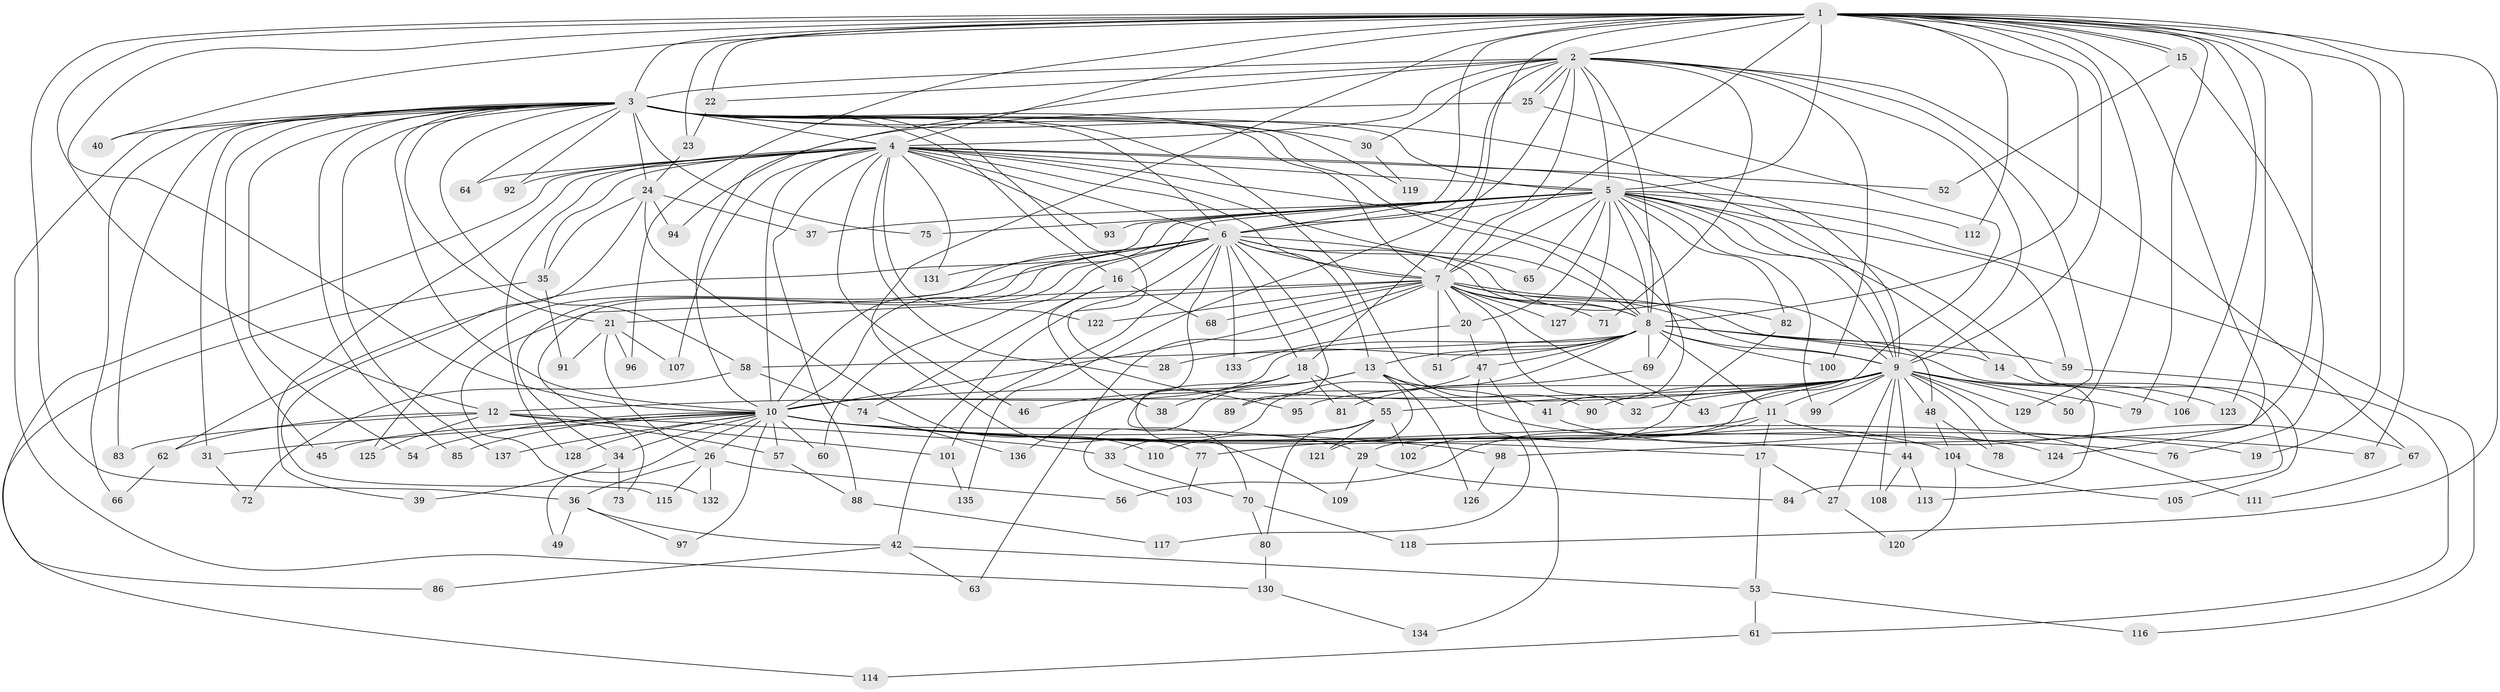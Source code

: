 // coarse degree distribution, {39: 0.008928571428571428, 16: 0.008928571428571428, 27: 0.008928571428571428, 23: 0.008928571428571428, 19: 0.017857142857142856, 20: 0.008928571428571428, 25: 0.008928571428571428, 28: 0.008928571428571428, 6: 0.017857142857142856, 9: 0.017857142857142856, 8: 0.008928571428571428, 3: 0.17857142857142858, 4: 0.08035714285714286, 5: 0.026785714285714284, 2: 0.5535714285714286, 10: 0.008928571428571428, 7: 0.017857142857142856, 1: 0.008928571428571428}
// Generated by graph-tools (version 1.1) at 2025/23/03/03/25 07:23:41]
// undirected, 137 vertices, 299 edges
graph export_dot {
graph [start="1"]
  node [color=gray90,style=filled];
  1;
  2;
  3;
  4;
  5;
  6;
  7;
  8;
  9;
  10;
  11;
  12;
  13;
  14;
  15;
  16;
  17;
  18;
  19;
  20;
  21;
  22;
  23;
  24;
  25;
  26;
  27;
  28;
  29;
  30;
  31;
  32;
  33;
  34;
  35;
  36;
  37;
  38;
  39;
  40;
  41;
  42;
  43;
  44;
  45;
  46;
  47;
  48;
  49;
  50;
  51;
  52;
  53;
  54;
  55;
  56;
  57;
  58;
  59;
  60;
  61;
  62;
  63;
  64;
  65;
  66;
  67;
  68;
  69;
  70;
  71;
  72;
  73;
  74;
  75;
  76;
  77;
  78;
  79;
  80;
  81;
  82;
  83;
  84;
  85;
  86;
  87;
  88;
  89;
  90;
  91;
  92;
  93;
  94;
  95;
  96;
  97;
  98;
  99;
  100;
  101;
  102;
  103;
  104;
  105;
  106;
  107;
  108;
  109;
  110;
  111;
  112;
  113;
  114;
  115;
  116;
  117;
  118;
  119;
  120;
  121;
  122;
  123;
  124;
  125;
  126;
  127;
  128;
  129;
  130;
  131;
  132;
  133;
  134;
  135;
  136;
  137;
  1 -- 2;
  1 -- 3;
  1 -- 4;
  1 -- 5;
  1 -- 6;
  1 -- 7;
  1 -- 8;
  1 -- 9;
  1 -- 10;
  1 -- 12;
  1 -- 15;
  1 -- 15;
  1 -- 18;
  1 -- 19;
  1 -- 22;
  1 -- 23;
  1 -- 36;
  1 -- 40;
  1 -- 50;
  1 -- 77;
  1 -- 79;
  1 -- 87;
  1 -- 96;
  1 -- 98;
  1 -- 106;
  1 -- 112;
  1 -- 118;
  1 -- 123;
  1 -- 124;
  2 -- 3;
  2 -- 4;
  2 -- 5;
  2 -- 6;
  2 -- 7;
  2 -- 8;
  2 -- 9;
  2 -- 10;
  2 -- 22;
  2 -- 25;
  2 -- 25;
  2 -- 30;
  2 -- 67;
  2 -- 71;
  2 -- 100;
  2 -- 129;
  2 -- 135;
  3 -- 4;
  3 -- 5;
  3 -- 6;
  3 -- 7;
  3 -- 8;
  3 -- 9;
  3 -- 10;
  3 -- 16;
  3 -- 21;
  3 -- 24;
  3 -- 28;
  3 -- 30;
  3 -- 31;
  3 -- 40;
  3 -- 45;
  3 -- 54;
  3 -- 58;
  3 -- 64;
  3 -- 66;
  3 -- 75;
  3 -- 83;
  3 -- 85;
  3 -- 90;
  3 -- 92;
  3 -- 119;
  3 -- 130;
  3 -- 137;
  4 -- 5;
  4 -- 6;
  4 -- 7;
  4 -- 8;
  4 -- 9;
  4 -- 10;
  4 -- 35;
  4 -- 39;
  4 -- 41;
  4 -- 46;
  4 -- 52;
  4 -- 64;
  4 -- 86;
  4 -- 88;
  4 -- 92;
  4 -- 93;
  4 -- 95;
  4 -- 107;
  4 -- 122;
  4 -- 128;
  4 -- 131;
  5 -- 6;
  5 -- 7;
  5 -- 8;
  5 -- 9;
  5 -- 10;
  5 -- 14;
  5 -- 16;
  5 -- 20;
  5 -- 37;
  5 -- 59;
  5 -- 62;
  5 -- 65;
  5 -- 69;
  5 -- 75;
  5 -- 82;
  5 -- 93;
  5 -- 99;
  5 -- 105;
  5 -- 112;
  5 -- 116;
  5 -- 127;
  6 -- 7;
  6 -- 8;
  6 -- 9;
  6 -- 10;
  6 -- 13;
  6 -- 18;
  6 -- 34;
  6 -- 42;
  6 -- 60;
  6 -- 65;
  6 -- 73;
  6 -- 89;
  6 -- 101;
  6 -- 109;
  6 -- 125;
  6 -- 131;
  6 -- 133;
  7 -- 8;
  7 -- 9;
  7 -- 10;
  7 -- 20;
  7 -- 21;
  7 -- 32;
  7 -- 43;
  7 -- 48;
  7 -- 51;
  7 -- 63;
  7 -- 68;
  7 -- 71;
  7 -- 82;
  7 -- 122;
  7 -- 127;
  7 -- 132;
  8 -- 9;
  8 -- 10;
  8 -- 11;
  8 -- 13;
  8 -- 14;
  8 -- 28;
  8 -- 33;
  8 -- 47;
  8 -- 51;
  8 -- 58;
  8 -- 59;
  8 -- 69;
  8 -- 100;
  8 -- 113;
  9 -- 10;
  9 -- 11;
  9 -- 12;
  9 -- 27;
  9 -- 32;
  9 -- 43;
  9 -- 44;
  9 -- 48;
  9 -- 50;
  9 -- 55;
  9 -- 78;
  9 -- 79;
  9 -- 90;
  9 -- 95;
  9 -- 99;
  9 -- 106;
  9 -- 108;
  9 -- 111;
  9 -- 123;
  9 -- 129;
  10 -- 17;
  10 -- 19;
  10 -- 26;
  10 -- 29;
  10 -- 31;
  10 -- 34;
  10 -- 44;
  10 -- 45;
  10 -- 49;
  10 -- 54;
  10 -- 57;
  10 -- 60;
  10 -- 76;
  10 -- 85;
  10 -- 87;
  10 -- 97;
  10 -- 98;
  10 -- 128;
  10 -- 137;
  11 -- 17;
  11 -- 56;
  11 -- 67;
  11 -- 77;
  12 -- 33;
  12 -- 57;
  12 -- 62;
  12 -- 83;
  12 -- 101;
  12 -- 125;
  13 -- 38;
  13 -- 41;
  13 -- 103;
  13 -- 104;
  13 -- 121;
  13 -- 126;
  14 -- 84;
  15 -- 52;
  15 -- 76;
  16 -- 38;
  16 -- 68;
  16 -- 74;
  17 -- 27;
  17 -- 53;
  18 -- 46;
  18 -- 55;
  18 -- 70;
  18 -- 81;
  18 -- 136;
  20 -- 47;
  20 -- 133;
  21 -- 26;
  21 -- 91;
  21 -- 96;
  21 -- 107;
  22 -- 23;
  23 -- 24;
  24 -- 35;
  24 -- 37;
  24 -- 94;
  24 -- 110;
  24 -- 115;
  25 -- 29;
  25 -- 94;
  26 -- 36;
  26 -- 56;
  26 -- 115;
  26 -- 132;
  27 -- 120;
  29 -- 84;
  29 -- 109;
  30 -- 119;
  31 -- 72;
  33 -- 70;
  34 -- 39;
  34 -- 73;
  35 -- 91;
  35 -- 114;
  36 -- 42;
  36 -- 49;
  36 -- 97;
  41 -- 124;
  42 -- 53;
  42 -- 63;
  42 -- 86;
  44 -- 108;
  44 -- 113;
  47 -- 89;
  47 -- 117;
  47 -- 134;
  48 -- 78;
  48 -- 104;
  53 -- 61;
  53 -- 116;
  55 -- 80;
  55 -- 102;
  55 -- 110;
  55 -- 121;
  57 -- 88;
  58 -- 72;
  58 -- 74;
  59 -- 61;
  61 -- 114;
  62 -- 66;
  67 -- 111;
  69 -- 81;
  70 -- 80;
  70 -- 118;
  74 -- 136;
  77 -- 103;
  80 -- 130;
  82 -- 102;
  88 -- 117;
  98 -- 126;
  101 -- 135;
  104 -- 105;
  104 -- 120;
  130 -- 134;
}
